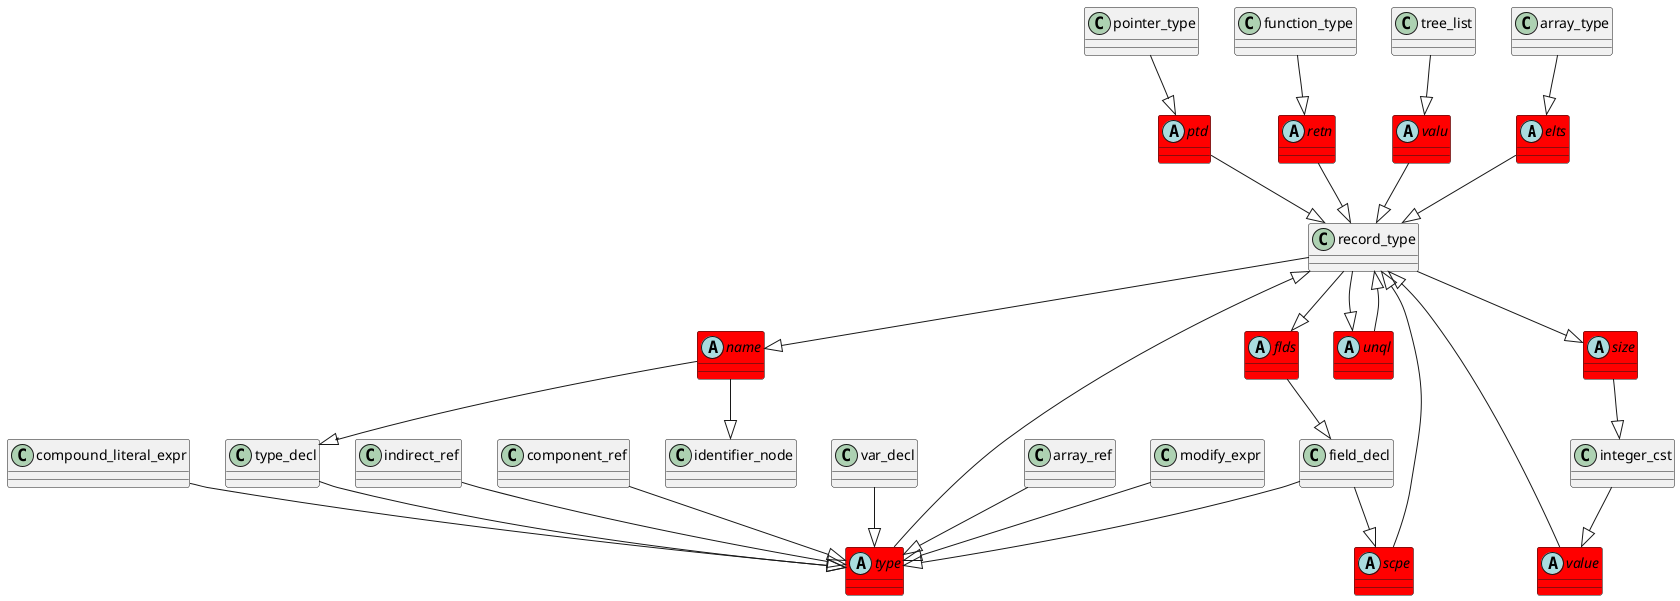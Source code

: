 @startuml
abstract class	elts	 #red	
elts	 --|> 	record_type	
array_type	 --|> 	elts	
abstract class	name	 #red	
name	 --|> 	type_decl	
record_type	 --|> 	name	
abstract class	size	 #red	
size	 --|> 	integer_cst	
record_type	 --|> 	size	
abstract class	flds	 #red	
flds	 --|> 	field_decl	
record_type	 --|> 	flds	
abstract class	type	 #red	
type	 --|> 	record_type	
type_decl	 --|> 	type	
abstract class	scpe	 #red	
scpe	 --|> 	record_type	
field_decl	 --|> 	scpe	
name	 --|> 	identifier_node	
abstract class	unql	 #red	
unql	 --|> 	record_type	
record_type	 --|> 	unql	
abstract class	value	 #red	
value	 --|> 	record_type	
integer_cst	 --|> 	value	
field_decl	 --|> 	type	
abstract class	ptd	 #red	
ptd	 --|> 	record_type	
pointer_type	 --|> 	ptd	
abstract class	retn	 #red	
retn	 --|> 	record_type	
function_type	 --|> 	retn	
indirect_ref	 --|> 	type	
abstract class	valu	 #red	
valu	 --|> 	record_type	
tree_list	 --|> 	valu	
component_ref	 --|> 	type	
var_decl	 --|> 	type	
array_ref	 --|> 	type	
modify_expr	 --|> 	type	
compound_literal_expr	 --|> 	type	
@enduml
